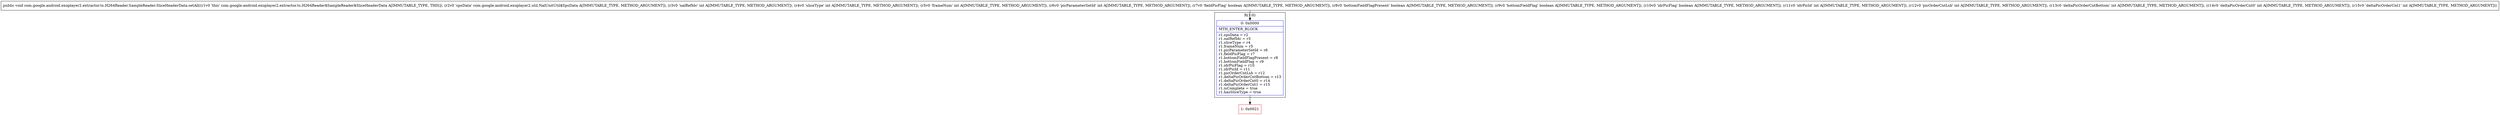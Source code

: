 digraph "CFG forcom.google.android.exoplayer2.extractor.ts.H264Reader.SampleReader.SliceHeaderData.setAll(Lcom\/google\/android\/exoplayer2\/util\/NalUnitUtil$SpsData;IIIIZZZZIIIII)V" {
subgraph cluster_Region_1394533370 {
label = "R(1:0)";
node [shape=record,color=blue];
Node_0 [shape=record,label="{0\:\ 0x0000|MTH_ENTER_BLOCK\l|r1.spsData = r2\lr1.nalRefIdc = r3\lr1.sliceType = r4\lr1.frameNum = r5\lr1.picParameterSetId = r6\lr1.fieldPicFlag = r7\lr1.bottomFieldFlagPresent = r8\lr1.bottomFieldFlag = r9\lr1.idrPicFlag = r10\lr1.idrPicId = r11\lr1.picOrderCntLsb = r12\lr1.deltaPicOrderCntBottom = r13\lr1.deltaPicOrderCnt0 = r14\lr1.deltaPicOrderCnt1 = r15\lr1.isComplete = true\lr1.hasSliceType = true\l}"];
}
Node_1 [shape=record,color=red,label="{1\:\ 0x0021}"];
MethodNode[shape=record,label="{public void com.google.android.exoplayer2.extractor.ts.H264Reader.SampleReader.SliceHeaderData.setAll((r1v0 'this' com.google.android.exoplayer2.extractor.ts.H264Reader$SampleReader$SliceHeaderData A[IMMUTABLE_TYPE, THIS]), (r2v0 'spsData' com.google.android.exoplayer2.util.NalUnitUtil$SpsData A[IMMUTABLE_TYPE, METHOD_ARGUMENT]), (r3v0 'nalRefIdc' int A[IMMUTABLE_TYPE, METHOD_ARGUMENT]), (r4v0 'sliceType' int A[IMMUTABLE_TYPE, METHOD_ARGUMENT]), (r5v0 'frameNum' int A[IMMUTABLE_TYPE, METHOD_ARGUMENT]), (r6v0 'picParameterSetId' int A[IMMUTABLE_TYPE, METHOD_ARGUMENT]), (r7v0 'fieldPicFlag' boolean A[IMMUTABLE_TYPE, METHOD_ARGUMENT]), (r8v0 'bottomFieldFlagPresent' boolean A[IMMUTABLE_TYPE, METHOD_ARGUMENT]), (r9v0 'bottomFieldFlag' boolean A[IMMUTABLE_TYPE, METHOD_ARGUMENT]), (r10v0 'idrPicFlag' boolean A[IMMUTABLE_TYPE, METHOD_ARGUMENT]), (r11v0 'idrPicId' int A[IMMUTABLE_TYPE, METHOD_ARGUMENT]), (r12v0 'picOrderCntLsb' int A[IMMUTABLE_TYPE, METHOD_ARGUMENT]), (r13v0 'deltaPicOrderCntBottom' int A[IMMUTABLE_TYPE, METHOD_ARGUMENT]), (r14v0 'deltaPicOrderCnt0' int A[IMMUTABLE_TYPE, METHOD_ARGUMENT]), (r15v0 'deltaPicOrderCnt1' int A[IMMUTABLE_TYPE, METHOD_ARGUMENT])) }"];
MethodNode -> Node_0;
Node_0 -> Node_1;
}

